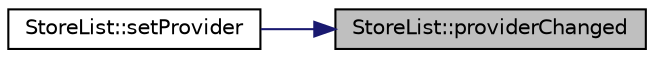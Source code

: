 digraph "StoreList::providerChanged"
{
 // INTERACTIVE_SVG=YES
 // LATEX_PDF_SIZE
  edge [fontname="Helvetica",fontsize="10",labelfontname="Helvetica",labelfontsize="10"];
  node [fontname="Helvetica",fontsize="10",shape=record];
  rankdir="RL";
  Node128 [label="StoreList::providerChanged",height=0.2,width=0.4,color="black", fillcolor="grey75", style="filled", fontcolor="black",tooltip=" "];
  Node128 -> Node129 [dir="back",color="midnightblue",fontsize="10",style="solid",fontname="Helvetica"];
  Node129 [label="StoreList::setProvider",height=0.2,width=0.4,color="black", fillcolor="white", style="filled",URL="$class_store_list.html#a5c9834f3699c6a2aa73ff0335156de75",tooltip=" "];
}
